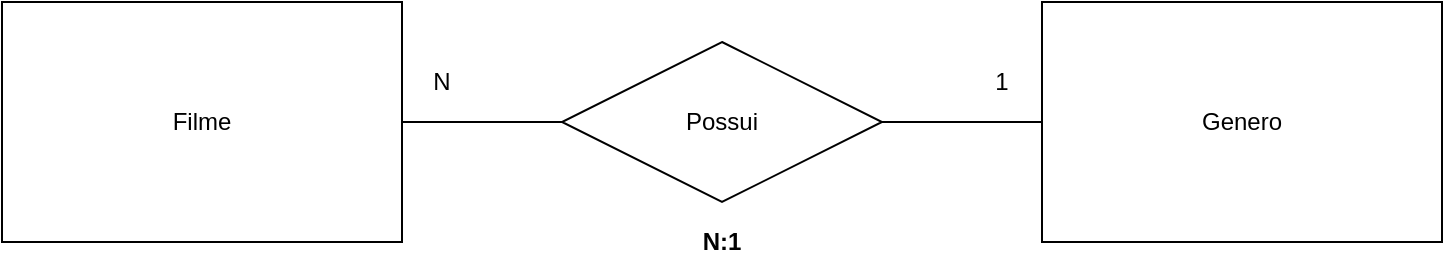 <mxfile version="14.9.3" type="device"><diagram id="GADxbgx1AL9IaWtUYveE" name="Page-1"><mxGraphModel dx="1038" dy="579" grid="1" gridSize="10" guides="1" tooltips="1" connect="1" arrows="1" fold="1" page="1" pageScale="1" pageWidth="827" pageHeight="1169" math="0" shadow="0"><root><mxCell id="0"/><mxCell id="1" parent="0"/><mxCell id="3HaTlDvOqx6XjR6c1NkL-1" value="Filme" style="rounded=0;whiteSpace=wrap;html=1;" vertex="1" parent="1"><mxGeometry x="80" y="80" width="200" height="120" as="geometry"/></mxCell><mxCell id="3HaTlDvOqx6XjR6c1NkL-2" value="" style="rounded=0;whiteSpace=wrap;html=1;" vertex="1" parent="1"><mxGeometry x="600" y="80" width="200" height="120" as="geometry"/></mxCell><mxCell id="3HaTlDvOqx6XjR6c1NkL-13" style="edgeStyle=orthogonalEdgeStyle;rounded=0;orthogonalLoop=1;jettySize=auto;html=1;exitX=1;exitY=0.5;exitDx=0;exitDy=0;entryX=0;entryY=0.5;entryDx=0;entryDy=0;endArrow=none;endFill=0;" edge="1" parent="1" source="3HaTlDvOqx6XjR6c1NkL-3" target="3HaTlDvOqx6XjR6c1NkL-2"><mxGeometry relative="1" as="geometry"/></mxCell><mxCell id="3HaTlDvOqx6XjR6c1NkL-3" value="" style="rhombus;whiteSpace=wrap;html=1;" vertex="1" parent="1"><mxGeometry x="360" y="100" width="160" height="80" as="geometry"/></mxCell><mxCell id="3HaTlDvOqx6XjR6c1NkL-6" value="Possui" style="text;html=1;strokeColor=none;fillColor=none;align=center;verticalAlign=middle;whiteSpace=wrap;rounded=0;" vertex="1" parent="1"><mxGeometry x="420" y="130" width="40" height="20" as="geometry"/></mxCell><mxCell id="3HaTlDvOqx6XjR6c1NkL-8" value="Genero" style="text;html=1;strokeColor=none;fillColor=none;align=center;verticalAlign=middle;whiteSpace=wrap;rounded=0;" vertex="1" parent="1"><mxGeometry x="680" y="130" width="40" height="20" as="geometry"/></mxCell><mxCell id="3HaTlDvOqx6XjR6c1NkL-9" value="" style="endArrow=none;html=1;exitX=1;exitY=0.5;exitDx=0;exitDy=0;entryX=0;entryY=0.5;entryDx=0;entryDy=0;" edge="1" parent="1" source="3HaTlDvOqx6XjR6c1NkL-1" target="3HaTlDvOqx6XjR6c1NkL-3"><mxGeometry width="50" height="50" relative="1" as="geometry"><mxPoint x="530" y="220" as="sourcePoint"/><mxPoint x="580" y="170" as="targetPoint"/><Array as="points"/></mxGeometry></mxCell><mxCell id="3HaTlDvOqx6XjR6c1NkL-10" value="" style="endArrow=none;html=1;exitX=1;exitY=0.5;exitDx=0;exitDy=0;entryX=0;entryY=0.5;entryDx=0;entryDy=0;" edge="1" parent="1" source="3HaTlDvOqx6XjR6c1NkL-1" target="3HaTlDvOqx6XjR6c1NkL-3"><mxGeometry width="50" height="50" relative="1" as="geometry"><mxPoint x="280" y="140" as="sourcePoint"/><mxPoint x="360" y="140" as="targetPoint"/><Array as="points"><mxPoint x="320" y="140"/></Array></mxGeometry></mxCell><mxCell id="3HaTlDvOqx6XjR6c1NkL-14" value="N" style="text;html=1;strokeColor=none;fillColor=none;align=center;verticalAlign=middle;whiteSpace=wrap;rounded=0;" vertex="1" parent="1"><mxGeometry x="280" y="110" width="40" height="20" as="geometry"/></mxCell><mxCell id="3HaTlDvOqx6XjR6c1NkL-15" value="1" style="text;html=1;strokeColor=none;fillColor=none;align=center;verticalAlign=middle;whiteSpace=wrap;rounded=0;" vertex="1" parent="1"><mxGeometry x="560" y="110" width="40" height="20" as="geometry"/></mxCell><mxCell id="3HaTlDvOqx6XjR6c1NkL-16" value="&lt;b&gt;N:1&lt;/b&gt;" style="text;html=1;strokeColor=none;fillColor=none;align=center;verticalAlign=middle;whiteSpace=wrap;rounded=0;" vertex="1" parent="1"><mxGeometry x="420" y="190" width="40" height="20" as="geometry"/></mxCell></root></mxGraphModel></diagram></mxfile>